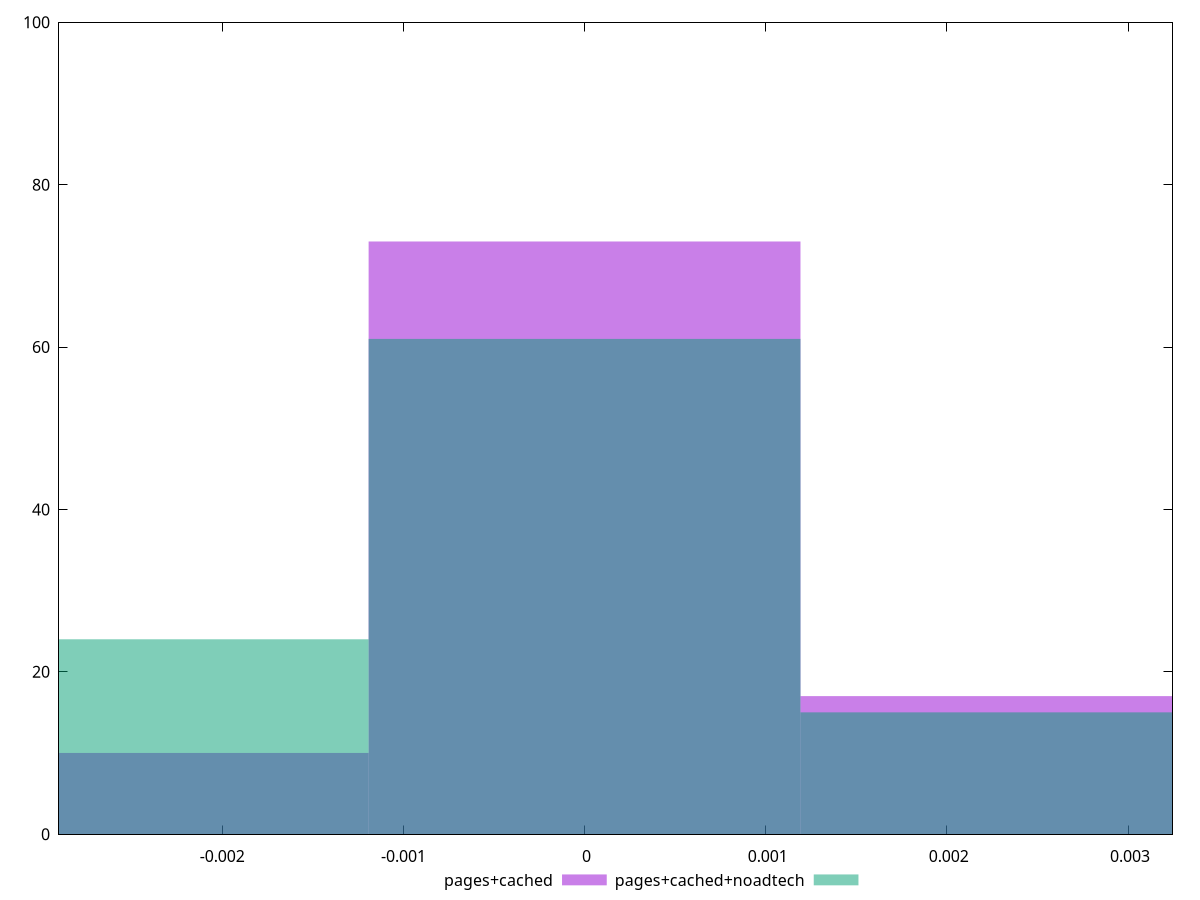 reset

$pagesCached <<EOF
-0.0023838490323062713 10
0 73
0.0023838490323062713 17
EOF

$pagesCachedNoadtech <<EOF
0 61
-0.0023838490323062713 24
0.0023838490323062713 15
EOF

set key outside below
set boxwidth 0.0023838490323062713
set xrange [-0.0029010721723699124:0.003245593027416556]
set yrange [0:100]
set trange [0:100]
set style fill transparent solid 0.5 noborder
set terminal svg size 640, 500 enhanced background rgb 'white'
set output "report_00025_2021-02-22T21:38:55.199Z/meta/pScore-difference/comparison/histogram/1_vs_2.svg"

plot $pagesCached title "pages+cached" with boxes, \
     $pagesCachedNoadtech title "pages+cached+noadtech" with boxes

reset
